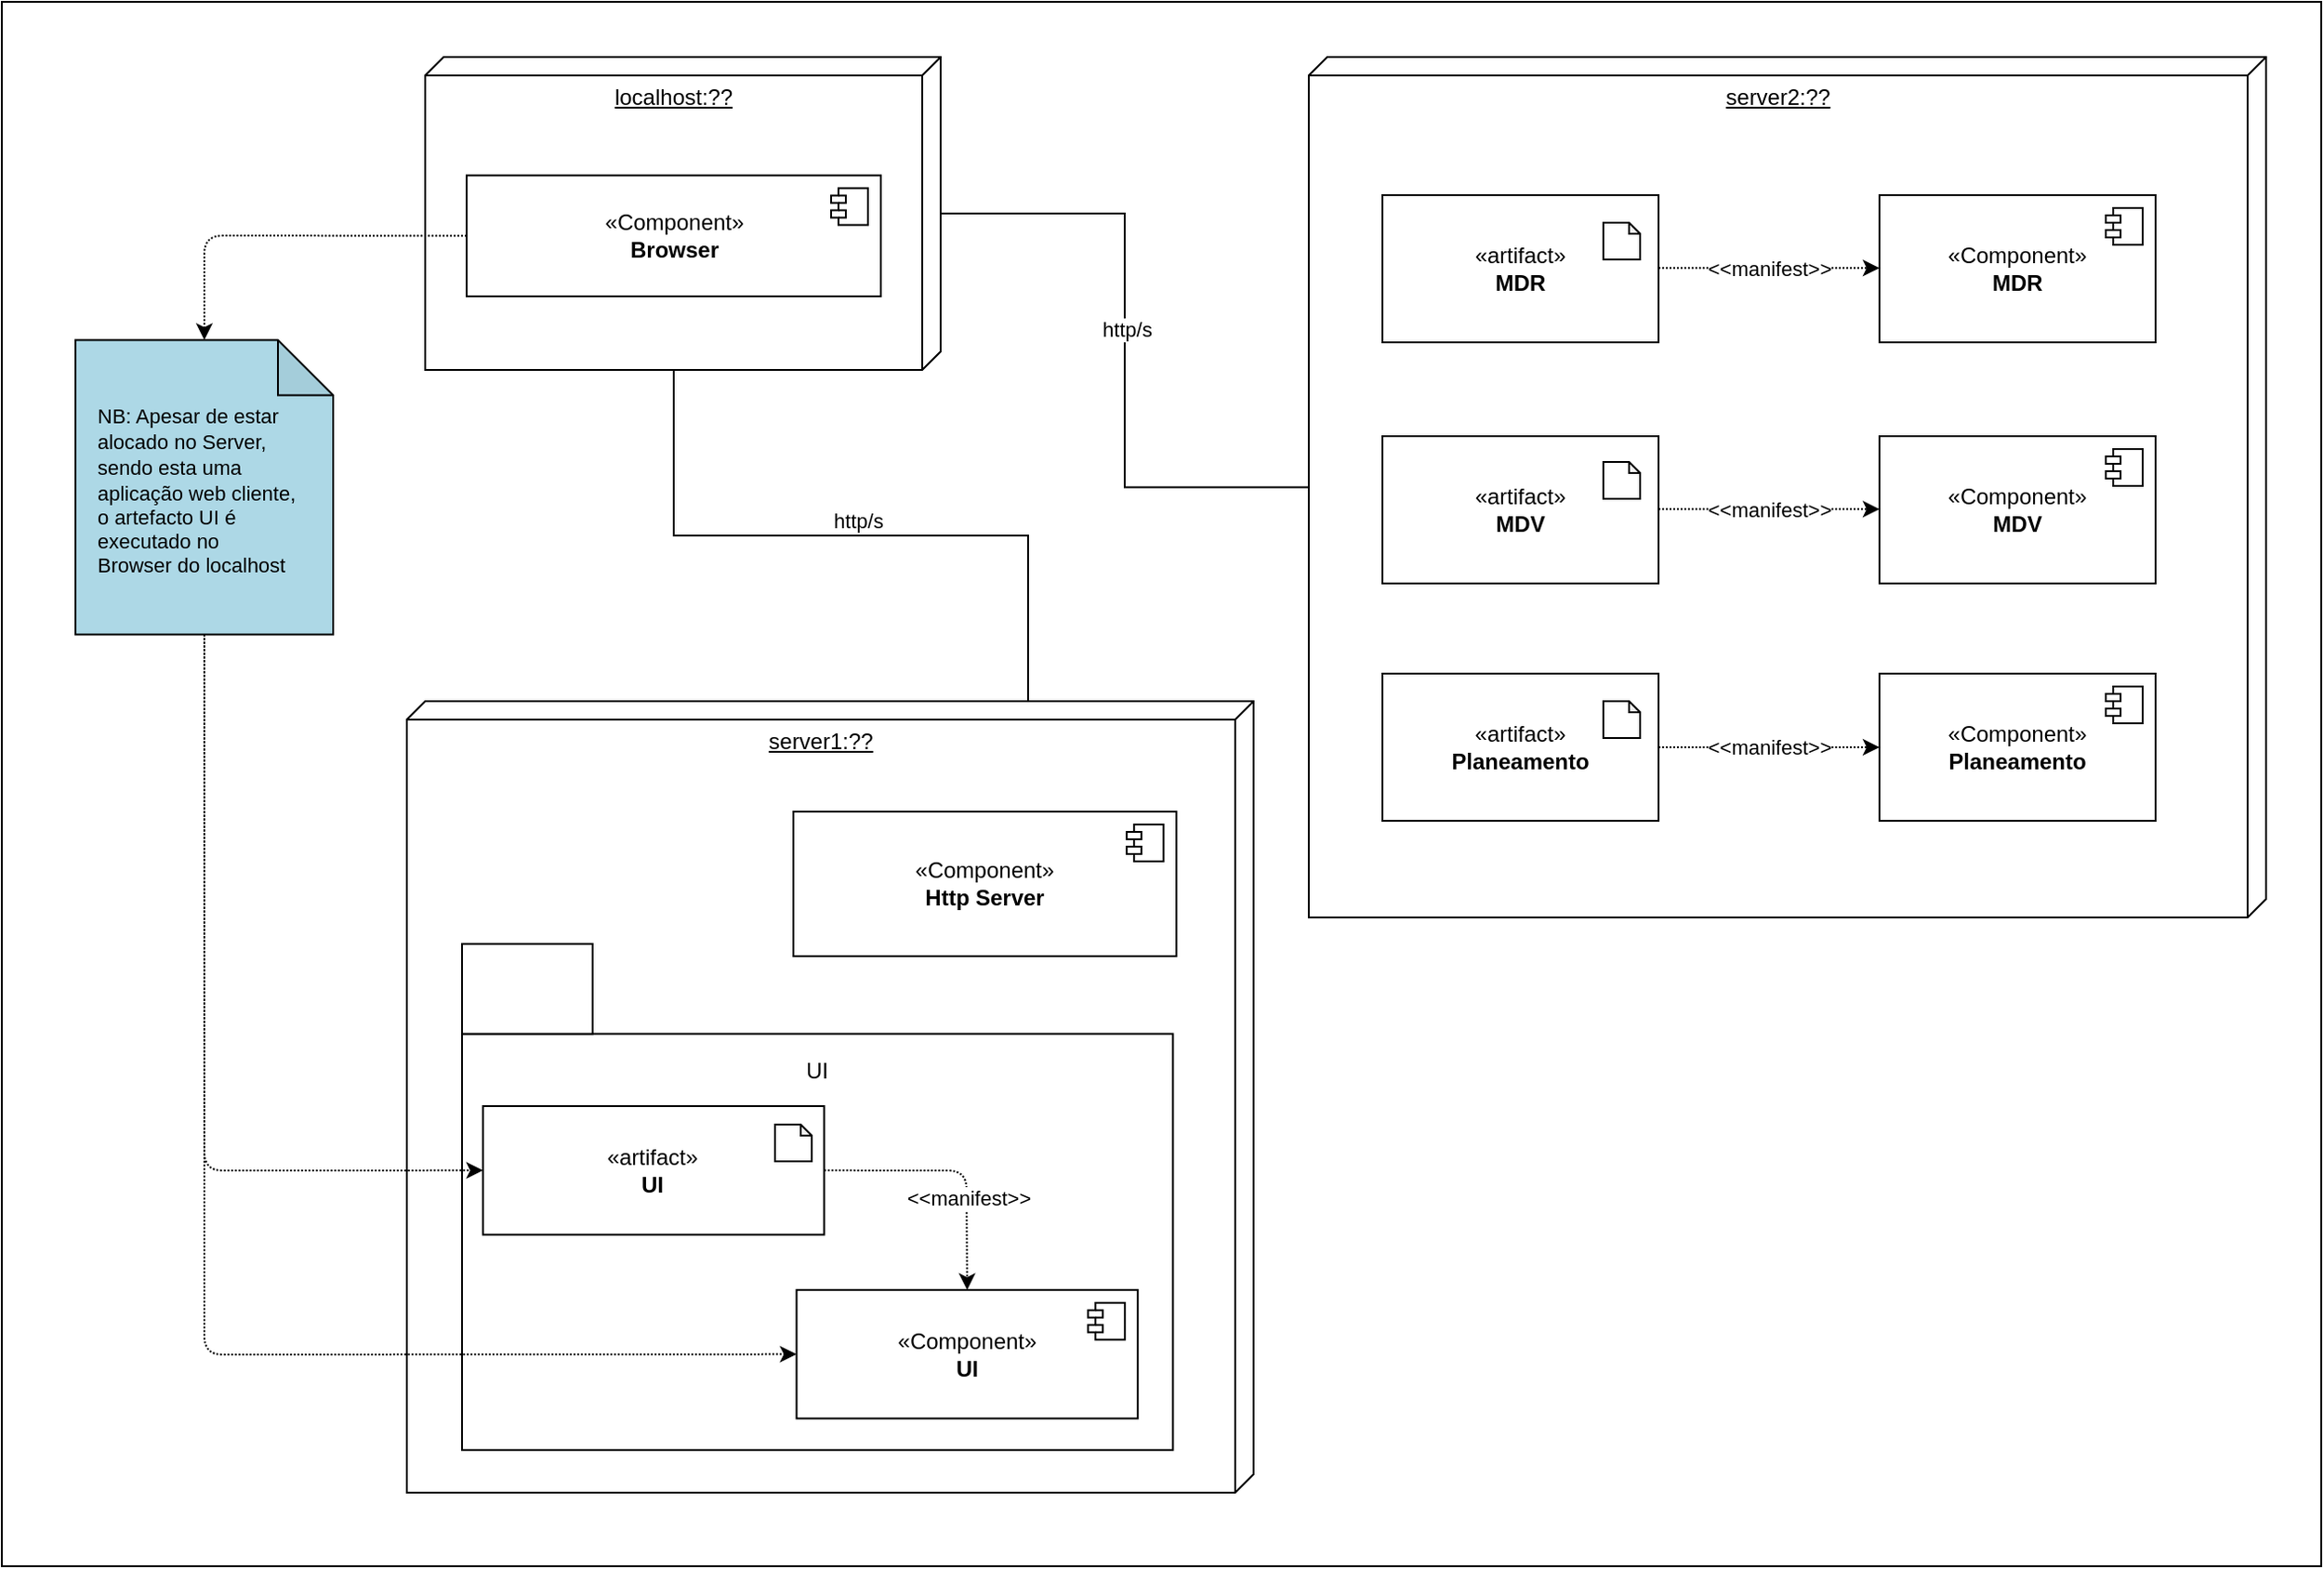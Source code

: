 <mxfile>
    <diagram name="Página-1" id="pzvfiHznno5bXRnKNaEp">
        <mxGraphModel dx="629" dy="537" grid="1" gridSize="10" guides="1" tooltips="1" connect="1" arrows="1" fold="1" page="1" pageScale="1" pageWidth="827" pageHeight="1169" math="0" shadow="0">
            <root>
                <mxCell id="0"/>
                <mxCell id="12" value="Untitled Layer" parent="0"/>
                <mxCell id="13" value="" style="rounded=0;whiteSpace=wrap;html=1;" parent="12" vertex="1">
                    <mxGeometry x="130" y="90" width="1260" height="850" as="geometry"/>
                </mxCell>
                <mxCell id="15" style="edgeStyle=orthogonalEdgeStyle;rounded=0;orthogonalLoop=1;jettySize=auto;html=1;endArrow=none;endFill=0;exitX=0;exitY=0;exitDx=0;exitDy=122.5;exitPerimeter=0;entryX=0;entryY=0;entryDx=170;entryDy=145;entryPerimeter=0;" parent="12" source="14" target="-YnxA46wmrj1UNVRkSIj-3" edge="1">
                    <mxGeometry relative="1" as="geometry">
                        <mxPoint x="430.0" y="419.998" as="sourcePoint"/>
                        <mxPoint x="480" y="330" as="targetPoint"/>
                    </mxGeometry>
                </mxCell>
                <mxCell id="16" value="http/s" style="edgeLabel;html=1;align=center;verticalAlign=middle;resizable=0;points=[];" parent="15" vertex="1" connectable="0">
                    <mxGeometry x="-0.017" y="1" relative="1" as="geometry">
                        <mxPoint y="-9" as="offset"/>
                    </mxGeometry>
                </mxCell>
                <mxCell id="25" value="" style="group" parent="12" vertex="1" connectable="0">
                    <mxGeometry x="350" y="470" width="460" height="430" as="geometry"/>
                </mxCell>
                <mxCell id="14" value="server1:??" style="verticalAlign=top;align=center;spacingTop=8;spacingLeft=2;spacingRight=12;shape=cube;size=10;direction=south;fontStyle=4;html=1;whiteSpace=wrap;" parent="25" vertex="1">
                    <mxGeometry width="460.0" height="430.0" as="geometry"/>
                </mxCell>
                <mxCell id="19" value="«Component&lt;span style=&quot;background-color: initial;&quot;&gt;»&lt;/span&gt;&lt;div&gt;&lt;b&gt;Http Server&lt;/b&gt;&lt;/div&gt;" style="html=1;dropTarget=0;whiteSpace=wrap;" parent="25" vertex="1">
                    <mxGeometry x="209.999" y="59.998" width="208.095" height="78.558" as="geometry"/>
                </mxCell>
                <mxCell id="20" value="" style="shape=module;jettyWidth=8;jettyHeight=4;" parent="19" vertex="1">
                    <mxGeometry x="1" width="20" height="20" relative="1" as="geometry">
                        <mxPoint x="-27" y="7" as="offset"/>
                    </mxGeometry>
                </mxCell>
                <mxCell id="39" value="" style="group" vertex="1" connectable="0" parent="25">
                    <mxGeometry x="30" y="30" width="386.19" height="376.85" as="geometry"/>
                </mxCell>
                <mxCell id="21" value="UI&lt;br&gt;&lt;br&gt;&lt;br&gt;&lt;br&gt;&lt;br&gt;&lt;br&gt;&lt;br&gt;&lt;br&gt;&lt;br&gt;&lt;br&gt;&lt;br&gt;&lt;br&gt;&lt;br&gt;&lt;br&gt;" style="rounded=0;whiteSpace=wrap;html=1;" parent="39" vertex="1">
                    <mxGeometry y="150.74" width="386.19" height="226.11" as="geometry"/>
                </mxCell>
                <mxCell id="24" value="" style="group" parent="39" vertex="1" connectable="0">
                    <mxGeometry width="386.19" height="376.85" as="geometry"/>
                </mxCell>
                <mxCell id="22" value="" style="rounded=0;whiteSpace=wrap;html=1;" parent="24" vertex="1">
                    <mxGeometry y="101.851" width="70.93" height="48.889" as="geometry"/>
                </mxCell>
                <mxCell id="5" value="«Component&lt;span style=&quot;background-color: initial;&quot;&gt;»&lt;/span&gt;&lt;div&gt;&lt;b&gt;UI&lt;/b&gt;&lt;/div&gt;" style="html=1;dropTarget=0;whiteSpace=wrap;" parent="39" vertex="1">
                    <mxGeometry x="181.736" y="289.881" width="185.371" height="69.841" as="geometry"/>
                </mxCell>
                <mxCell id="6" value="" style="shape=module;jettyWidth=8;jettyHeight=4;" parent="5" vertex="1">
                    <mxGeometry x="1" width="20" height="20" relative="1" as="geometry">
                        <mxPoint x="-27" y="7" as="offset"/>
                    </mxGeometry>
                </mxCell>
                <mxCell id="58" style="edgeStyle=none;html=1;exitX=1;exitY=0.5;exitDx=0;exitDy=0;entryX=0.5;entryY=0;entryDx=0;entryDy=0;dashed=1;dashPattern=1 1;" edge="1" parent="39" source="56" target="5">
                    <mxGeometry relative="1" as="geometry">
                        <Array as="points">
                            <mxPoint x="274" y="225"/>
                        </Array>
                    </mxGeometry>
                </mxCell>
                <mxCell id="59" value="&lt;span style=&quot;color: rgba(0, 0, 0, 0); font-family: monospace; font-size: 0px; text-align: start; background-color: rgb(42, 37, 47);&quot;&gt;%3CmxGraphModel%3E%3Croot%3E%3CmxCell%20id%3D%220%22%2F%3E%3CmxCell%20id%3D%221%22%20parent%3D%220%22%2F%3E%3CmxCell%20id%3D%222%22%20value%3D%22%C2%ABComponent%26lt%3Bspan%20style%3D%26quot%3Bbackground-color%3A%20initial%3B%26quot%3B%26gt%3B%C2%BB%26lt%3B%2Fspan%26gt%3B%26lt%3Bdiv%26gt%3B%26lt%3Bb%26gt%3BUI%26lt%3B%2Fb%26gt%3B%26lt%3B%2Fdiv%26gt%3B%22%20style%3D%22html%3D1%3BdropTarget%3D0%3BwhiteSpace%3Dwrap%3B%22%20vertex%3D%221%22%20parent%3D%221%22%3E%3CmxGeometry%20x%3D%22270%22%20y%3D%22809.997%22%20width%3D%22163.2%22%20height%3D%2255.413%22%20as%3D%22geometry%22%2F%3E%3C%2FmxCell%3E%3CmxCell%20id%3D%223%22%20value%3D%22%22%20style%3D%22shape%3Dmodule%3BjettyWidth%3D8%3BjettyHeight%3D4%3B%22%20vertex%3D%221%22%20parent%3D%222%22%3E%3CmxGeometry%20x%3D%221%22%20width%3D%2220%22%20height%3D%2220%22%20relative%3D%221%22%20as%3D%22geometry%22%3E%3CmxPoint%20x%3D%22-27%22%20y%3D%227%22%20as%3D%22offset%22%2F%3E%3C%2FmxGeometry%3E%3C%2FmxCell%3E%3C%2Froot%3E%3C%2FmxGraphModel%3&lt;/span&gt;&amp;lt;&amp;lt;manifest&amp;gt;&amp;gt;" style="edgeLabel;html=1;align=center;verticalAlign=middle;resizable=0;points=[];" vertex="1" connectable="0" parent="58">
                    <mxGeometry x="0.296" y="1" relative="1" as="geometry">
                        <mxPoint as="offset"/>
                    </mxGeometry>
                </mxCell>
                <mxCell id="56" value="«artifact&lt;span style=&quot;background-color: initial;&quot;&gt;»&lt;/span&gt;&lt;div&gt;&lt;b&gt;UI&lt;/b&gt;&lt;/div&gt;" style="html=1;dropTarget=0;whiteSpace=wrap;" vertex="1" parent="39">
                    <mxGeometry x="11.359" y="189.999" width="185.371" height="69.841" as="geometry"/>
                </mxCell>
                <mxCell id="65" value="&lt;span style=&quot;color: rgba(0, 0, 0, 0); font-family: monospace; font-size: 0px; text-align: start;&quot;&gt;%3CmxGraphModel%3E%3Croot%3E%3CmxCell%20id%3D%220%22%2F%3E%3CmxCell%20id%3D%221%22%20parent%3D%220%22%2F%3E%3CmxCell%20id%3D%222%22%20value%3D%22%22%20style%3D%22shape%3Dnote%3BwhiteSpace%3Dwrap%3Bhtml%3D1%3BbackgroundOutline%3D1%3BdarkOpacity%3D0.05%3BjettyWidth%3D8%3BjettyHeight%3D4%3Bsize%3D6%3B%22%20vertex%3D%221%22%20parent%3D%221%22%3E%3CmxGeometry%20x%3D%22280%22%20y%3D%22690%22%20width%3D%2220%22%20height%3D%2220%22%20as%3D%22geometry%22%2F%3E%3C%2FmxCell%3E%3C%2Froot%3E%3C%2FmxGraphModel%3E&lt;/span&gt;" style="shape=note;whiteSpace=wrap;html=1;backgroundOutline=1;darkOpacity=0.05;jettyWidth=8;jettyHeight=4;size=6;" vertex="1" parent="39">
                    <mxGeometry x="170" y="200" width="20" height="20" as="geometry"/>
                </mxCell>
                <mxCell id="1" parent="0"/>
                <mxCell id="-YnxA46wmrj1UNVRkSIj-14" style="edgeStyle=orthogonalEdgeStyle;rounded=0;orthogonalLoop=1;jettySize=auto;html=1;endArrow=none;endFill=0;" parent="1" source="-YnxA46wmrj1UNVRkSIj-3" target="-YnxA46wmrj1UNVRkSIj-2" edge="1">
                    <mxGeometry relative="1" as="geometry"/>
                </mxCell>
                <mxCell id="-YnxA46wmrj1UNVRkSIj-22" value="http/s" style="edgeLabel;html=1;align=center;verticalAlign=middle;resizable=0;points=[];" parent="-YnxA46wmrj1UNVRkSIj-14" vertex="1" connectable="0">
                    <mxGeometry x="-0.017" y="1" relative="1" as="geometry">
                        <mxPoint y="-9" as="offset"/>
                    </mxGeometry>
                </mxCell>
                <mxCell id="26" value="" style="group" parent="1" vertex="1" connectable="0">
                    <mxGeometry x="840" y="120" width="520" height="467.5" as="geometry"/>
                </mxCell>
                <mxCell id="-YnxA46wmrj1UNVRkSIj-2" value="server2:??" style="verticalAlign=top;align=center;spacingTop=8;spacingLeft=2;spacingRight=12;shape=cube;size=10;direction=south;fontStyle=4;html=1;whiteSpace=wrap;" parent="26" vertex="1">
                    <mxGeometry width="520" height="467.5" as="geometry"/>
                </mxCell>
                <mxCell id="2" value="«Component&lt;span style=&quot;background-color: initial;&quot;&gt;»&lt;/span&gt;&lt;div&gt;&lt;b&gt;MDR&lt;/b&gt;&lt;/div&gt;" style="html=1;dropTarget=0;whiteSpace=wrap;" parent="26" vertex="1">
                    <mxGeometry x="310" y="75" width="150" height="80" as="geometry"/>
                </mxCell>
                <mxCell id="3" value="" style="shape=module;jettyWidth=8;jettyHeight=4;" parent="2" vertex="1">
                    <mxGeometry x="1" width="20" height="20" relative="1" as="geometry">
                        <mxPoint x="-27" y="7" as="offset"/>
                    </mxGeometry>
                </mxCell>
                <mxCell id="7" value="«Component&lt;span style=&quot;background-color: initial;&quot;&gt;»&lt;/span&gt;&lt;div&gt;&lt;b&gt;MDV&lt;/b&gt;&lt;/div&gt;" style="html=1;dropTarget=0;whiteSpace=wrap;" parent="26" vertex="1">
                    <mxGeometry x="310" y="206" width="150" height="80" as="geometry"/>
                </mxCell>
                <mxCell id="8" value="" style="shape=module;jettyWidth=8;jettyHeight=4;" parent="7" vertex="1">
                    <mxGeometry x="1" width="20" height="20" relative="1" as="geometry">
                        <mxPoint x="-27" y="7" as="offset"/>
                    </mxGeometry>
                </mxCell>
                <mxCell id="9" value="«Component&lt;span style=&quot;background-color: initial;&quot;&gt;»&lt;/span&gt;&lt;div&gt;&lt;b&gt;Planeamento&lt;/b&gt;&lt;/div&gt;" style="html=1;dropTarget=0;whiteSpace=wrap;" parent="26" vertex="1">
                    <mxGeometry x="310" y="335" width="150" height="80" as="geometry"/>
                </mxCell>
                <mxCell id="10" value="" style="shape=module;jettyWidth=8;jettyHeight=4;" parent="9" vertex="1">
                    <mxGeometry x="1" width="20" height="20" relative="1" as="geometry">
                        <mxPoint x="-27" y="7" as="offset"/>
                    </mxGeometry>
                </mxCell>
                <mxCell id="28" value="«artifact&lt;span style=&quot;background-color: initial;&quot;&gt;»&lt;/span&gt;&lt;div&gt;&lt;b&gt;MDR&lt;/b&gt;&lt;/div&gt;" style="html=1;dropTarget=0;whiteSpace=wrap;" vertex="1" parent="26">
                    <mxGeometry x="40" y="75" width="150" height="80" as="geometry"/>
                </mxCell>
                <mxCell id="32" value="«artifact&lt;span style=&quot;background-color: initial;&quot;&gt;»&lt;/span&gt;&lt;div&gt;&lt;b&gt;MDV&lt;/b&gt;&lt;/div&gt;" style="html=1;dropTarget=0;whiteSpace=wrap;" vertex="1" parent="26">
                    <mxGeometry x="40" y="206" width="150" height="80" as="geometry"/>
                </mxCell>
                <mxCell id="34" value="«artifact&lt;span style=&quot;background-color: initial;&quot;&gt;»&lt;/span&gt;&lt;div&gt;&lt;b&gt;Planeamento&lt;/b&gt;&lt;/div&gt;" style="html=1;dropTarget=0;whiteSpace=wrap;" vertex="1" parent="26">
                    <mxGeometry x="40" y="335" width="150" height="80" as="geometry"/>
                </mxCell>
                <mxCell id="66" value="&lt;span style=&quot;color: rgba(0, 0, 0, 0); font-family: monospace; font-size: 0px; text-align: start;&quot;&gt;%3CmxGraphModel%3E%3Croot%3E%3CmxCell%20id%3D%220%22%2F%3E%3CmxCell%20id%3D%221%22%20parent%3D%220%22%2F%3E%3CmxCell%20id%3D%222%22%20value%3D%22%22%20style%3D%22shape%3Dnote%3BwhiteSpace%3Dwrap%3Bhtml%3D1%3BbackgroundOutline%3D1%3BdarkOpacity%3D0.05%3BjettyWidth%3D8%3BjettyHeight%3D4%3Bsize%3D6%3B%22%20vertex%3D%221%22%20parent%3D%221%22%3E%3CmxGeometry%20x%3D%22280%22%20y%3D%22690%22%20width%3D%2220%22%20height%3D%2220%22%20as%3D%22geometry%22%2F%3E%3C%2FmxCell%3E%3C%2Froot%3E%3C%2FmxGraphModel%3E&lt;/span&gt;" style="shape=note;whiteSpace=wrap;html=1;backgroundOutline=1;darkOpacity=0.05;jettyWidth=8;jettyHeight=4;size=6;" vertex="1" parent="26">
                    <mxGeometry x="160" y="350" width="20" height="20" as="geometry"/>
                </mxCell>
                <mxCell id="67" value="&lt;span style=&quot;color: rgba(0, 0, 0, 0); font-family: monospace; font-size: 0px; text-align: start;&quot;&gt;%3CmxGraphModel%3E%3Croot%3E%3CmxCell%20id%3D%220%22%2F%3E%3CmxCell%20id%3D%221%22%20parent%3D%220%22%2F%3E%3CmxCell%20id%3D%222%22%20value%3D%22%22%20style%3D%22shape%3Dnote%3BwhiteSpace%3Dwrap%3Bhtml%3D1%3BbackgroundOutline%3D1%3BdarkOpacity%3D0.05%3BjettyWidth%3D8%3BjettyHeight%3D4%3Bsize%3D6%3B%22%20vertex%3D%221%22%20parent%3D%221%22%3E%3CmxGeometry%20x%3D%22280%22%20y%3D%22690%22%20width%3D%2220%22%20height%3D%2220%22%20as%3D%22geometry%22%2F%3E%3C%2FmxCell%3E%3C%2Froot%3E%3C%2FmxGraphModel%3E&lt;/span&gt;" style="shape=note;whiteSpace=wrap;html=1;backgroundOutline=1;darkOpacity=0.05;jettyWidth=8;jettyHeight=4;size=6;" vertex="1" parent="26">
                    <mxGeometry x="160" y="220" width="20" height="20" as="geometry"/>
                </mxCell>
                <mxCell id="69" value="&lt;span style=&quot;color: rgba(0, 0, 0, 0); font-family: monospace; font-size: 0px; text-align: start;&quot;&gt;%3CmxGraphModel%3E%3Croot%3E%3CmxCell%20id%3D%220%22%2F%3E%3CmxCell%20id%3D%221%22%20parent%3D%220%22%2F%3E%3CmxCell%20id%3D%222%22%20value%3D%22%22%20style%3D%22shape%3Dnote%3BwhiteSpace%3Dwrap%3Bhtml%3D1%3BbackgroundOutline%3D1%3BdarkOpacity%3D0.05%3BjettyWidth%3D8%3BjettyHeight%3D4%3Bsize%3D6%3B%22%20vertex%3D%221%22%20parent%3D%221%22%3E%3CmxGeometry%20x%3D%22280%22%20y%3D%22690%22%20width%3D%2220%22%20height%3D%2220%22%20as%3D%22geometry%22%2F%3E%3C%2FmxCell%3E%3C%2Froot%3E%3C%2FmxGraphModel%3E&lt;/span&gt;" style="shape=note;whiteSpace=wrap;html=1;backgroundOutline=1;darkOpacity=0.05;jettyWidth=8;jettyHeight=4;size=6;" vertex="1" parent="26">
                    <mxGeometry x="160" y="90" width="20" height="20" as="geometry"/>
                </mxCell>
                <mxCell id="82" style="edgeStyle=none;html=1;exitX=1;exitY=0.5;exitDx=0;exitDy=0;entryX=0;entryY=0.5;entryDx=0;entryDy=0;dashed=1;dashPattern=1 1;" edge="1" parent="26" source="34" target="9">
                    <mxGeometry relative="1" as="geometry">
                        <mxPoint x="190.0" y="369.999" as="sourcePoint"/>
                        <mxPoint x="267.692" y="434.961" as="targetPoint"/>
                        <Array as="points">
                            <mxPoint x="220" y="375"/>
                        </Array>
                    </mxGeometry>
                </mxCell>
                <mxCell id="83" value="&lt;span style=&quot;color: rgba(0, 0, 0, 0); font-family: monospace; font-size: 0px; text-align: start; background-color: rgb(42, 37, 47);&quot;&gt;%3CmxGraphModel%3E%3Croot%3E%3CmxCell%20id%3D%220%22%2F%3E%3CmxCell%20id%3D%221%22%20parent%3D%220%22%2F%3E%3CmxCell%20id%3D%222%22%20value%3D%22%C2%ABComponent%26lt%3Bspan%20style%3D%26quot%3Bbackground-color%3A%20initial%3B%26quot%3B%26gt%3B%C2%BB%26lt%3B%2Fspan%26gt%3B%26lt%3Bdiv%26gt%3B%26lt%3Bb%26gt%3BUI%26lt%3B%2Fb%26gt%3B%26lt%3B%2Fdiv%26gt%3B%22%20style%3D%22html%3D1%3BdropTarget%3D0%3BwhiteSpace%3Dwrap%3B%22%20vertex%3D%221%22%20parent%3D%221%22%3E%3CmxGeometry%20x%3D%22270%22%20y%3D%22809.997%22%20width%3D%22163.2%22%20height%3D%2255.413%22%20as%3D%22geometry%22%2F%3E%3C%2FmxCell%3E%3CmxCell%20id%3D%223%22%20value%3D%22%22%20style%3D%22shape%3Dmodule%3BjettyWidth%3D8%3BjettyHeight%3D4%3B%22%20vertex%3D%221%22%20parent%3D%222%22%3E%3CmxGeometry%20x%3D%221%22%20width%3D%2220%22%20height%3D%2220%22%20relative%3D%221%22%20as%3D%22geometry%22%3E%3CmxPoint%20x%3D%22-27%22%20y%3D%227%22%20as%3D%22offset%22%2F%3E%3C%2FmxGeometry%3E%3C%2FmxCell%3E%3C%2Froot%3E%3C%2FmxGraphModel%3&lt;/span&gt;&amp;lt;&amp;lt;manifest&amp;gt;&amp;gt;" style="edgeLabel;html=1;align=center;verticalAlign=middle;resizable=0;points=[];" vertex="1" connectable="0" parent="82">
                    <mxGeometry x="0.296" y="1" relative="1" as="geometry">
                        <mxPoint x="-18" y="1" as="offset"/>
                    </mxGeometry>
                </mxCell>
                <mxCell id="84" style="edgeStyle=none;html=1;exitX=1;exitY=0.5;exitDx=0;exitDy=0;entryX=0;entryY=0.5;entryDx=0;entryDy=0;dashed=1;dashPattern=1 1;" edge="1" parent="26">
                    <mxGeometry relative="1" as="geometry">
                        <mxPoint x="190.0" y="245.66" as="sourcePoint"/>
                        <mxPoint x="310.0" y="245.66" as="targetPoint"/>
                        <Array as="points">
                            <mxPoint x="220" y="245.66"/>
                        </Array>
                    </mxGeometry>
                </mxCell>
                <mxCell id="85" value="&lt;span style=&quot;color: rgba(0, 0, 0, 0); font-family: monospace; font-size: 0px; text-align: start; background-color: rgb(42, 37, 47);&quot;&gt;%3CmxGraphModel%3E%3Croot%3E%3CmxCell%20id%3D%220%22%2F%3E%3CmxCell%20id%3D%221%22%20parent%3D%220%22%2F%3E%3CmxCell%20id%3D%222%22%20value%3D%22%C2%ABComponent%26lt%3Bspan%20style%3D%26quot%3Bbackground-color%3A%20initial%3B%26quot%3B%26gt%3B%C2%BB%26lt%3B%2Fspan%26gt%3B%26lt%3Bdiv%26gt%3B%26lt%3Bb%26gt%3BUI%26lt%3B%2Fb%26gt%3B%26lt%3B%2Fdiv%26gt%3B%22%20style%3D%22html%3D1%3BdropTarget%3D0%3BwhiteSpace%3Dwrap%3B%22%20vertex%3D%221%22%20parent%3D%221%22%3E%3CmxGeometry%20x%3D%22270%22%20y%3D%22809.997%22%20width%3D%22163.2%22%20height%3D%2255.413%22%20as%3D%22geometry%22%2F%3E%3C%2FmxCell%3E%3CmxCell%20id%3D%223%22%20value%3D%22%22%20style%3D%22shape%3Dmodule%3BjettyWidth%3D8%3BjettyHeight%3D4%3B%22%20vertex%3D%221%22%20parent%3D%222%22%3E%3CmxGeometry%20x%3D%221%22%20width%3D%2220%22%20height%3D%2220%22%20relative%3D%221%22%20as%3D%22geometry%22%3E%3CmxPoint%20x%3D%22-27%22%20y%3D%227%22%20as%3D%22offset%22%2F%3E%3C%2FmxGeometry%3E%3C%2FmxCell%3E%3C%2Froot%3E%3C%2FmxGraphModel%3&lt;/span&gt;&amp;lt;&amp;lt;manifest&amp;gt;&amp;gt;" style="edgeLabel;html=1;align=center;verticalAlign=middle;resizable=0;points=[];" vertex="1" connectable="0" parent="84">
                    <mxGeometry x="0.296" y="1" relative="1" as="geometry">
                        <mxPoint x="-18" y="1" as="offset"/>
                    </mxGeometry>
                </mxCell>
                <mxCell id="86" style="edgeStyle=none;html=1;exitX=1;exitY=0.5;exitDx=0;exitDy=0;entryX=0;entryY=0.5;entryDx=0;entryDy=0;dashed=1;dashPattern=1 1;" edge="1" parent="26">
                    <mxGeometry relative="1" as="geometry">
                        <mxPoint x="190.0" y="114.66" as="sourcePoint"/>
                        <mxPoint x="310.0" y="114.66" as="targetPoint"/>
                        <Array as="points">
                            <mxPoint x="220" y="114.66"/>
                        </Array>
                    </mxGeometry>
                </mxCell>
                <mxCell id="87" value="&lt;span style=&quot;color: rgba(0, 0, 0, 0); font-family: monospace; font-size: 0px; text-align: start; background-color: rgb(42, 37, 47);&quot;&gt;%3CmxGraphModel%3E%3Croot%3E%3CmxCell%20id%3D%220%22%2F%3E%3CmxCell%20id%3D%221%22%20parent%3D%220%22%2F%3E%3CmxCell%20id%3D%222%22%20value%3D%22%C2%ABComponent%26lt%3Bspan%20style%3D%26quot%3Bbackground-color%3A%20initial%3B%26quot%3B%26gt%3B%C2%BB%26lt%3B%2Fspan%26gt%3B%26lt%3Bdiv%26gt%3B%26lt%3Bb%26gt%3BUI%26lt%3B%2Fb%26gt%3B%26lt%3B%2Fdiv%26gt%3B%22%20style%3D%22html%3D1%3BdropTarget%3D0%3BwhiteSpace%3Dwrap%3B%22%20vertex%3D%221%22%20parent%3D%221%22%3E%3CmxGeometry%20x%3D%22270%22%20y%3D%22809.997%22%20width%3D%22163.2%22%20height%3D%2255.413%22%20as%3D%22geometry%22%2F%3E%3C%2FmxCell%3E%3CmxCell%20id%3D%223%22%20value%3D%22%22%20style%3D%22shape%3Dmodule%3BjettyWidth%3D8%3BjettyHeight%3D4%3B%22%20vertex%3D%221%22%20parent%3D%222%22%3E%3CmxGeometry%20x%3D%221%22%20width%3D%2220%22%20height%3D%2220%22%20relative%3D%221%22%20as%3D%22geometry%22%3E%3CmxPoint%20x%3D%22-27%22%20y%3D%227%22%20as%3D%22offset%22%2F%3E%3C%2FmxGeometry%3E%3C%2FmxCell%3E%3C%2Froot%3E%3C%2FmxGraphModel%3&lt;/span&gt;&amp;lt;&amp;lt;manifest&amp;gt;&amp;gt;" style="edgeLabel;html=1;align=center;verticalAlign=middle;resizable=0;points=[];" vertex="1" connectable="0" parent="86">
                    <mxGeometry x="0.296" y="1" relative="1" as="geometry">
                        <mxPoint x="-18" y="1" as="offset"/>
                    </mxGeometry>
                </mxCell>
                <mxCell id="27" value="" style="group" parent="1" vertex="1" connectable="0">
                    <mxGeometry x="360" y="120" width="280" height="210" as="geometry"/>
                </mxCell>
                <mxCell id="-YnxA46wmrj1UNVRkSIj-3" value="localhost:??" style="verticalAlign=top;align=center;spacingTop=8;spacingLeft=2;spacingRight=12;shape=cube;size=10;direction=south;fontStyle=4;html=1;whiteSpace=wrap;" parent="27" vertex="1">
                    <mxGeometry width="280" height="170" as="geometry"/>
                </mxCell>
                <mxCell id="-YnxA46wmrj1UNVRkSIj-9" value="«Component&lt;span style=&quot;background-color: initial;&quot;&gt;»&lt;/span&gt;&lt;div&gt;&lt;b&gt;Browser&lt;/b&gt;&lt;/div&gt;" style="html=1;dropTarget=0;whiteSpace=wrap;" parent="27" vertex="1">
                    <mxGeometry x="22.5" y="64.29" width="225" height="65.71" as="geometry"/>
                </mxCell>
                <mxCell id="-YnxA46wmrj1UNVRkSIj-10" value="" style="shape=module;jettyWidth=8;jettyHeight=4;" parent="-YnxA46wmrj1UNVRkSIj-9" vertex="1">
                    <mxGeometry x="1" width="20" height="20" relative="1" as="geometry">
                        <mxPoint x="-27" y="7" as="offset"/>
                    </mxGeometry>
                </mxCell>
                <mxCell id="74" style="edgeStyle=none;html=1;exitX=0.5;exitY=1;exitDx=0;exitDy=0;exitPerimeter=0;entryX=0;entryY=0.5;entryDx=0;entryDy=0;dashed=1;dashPattern=1 1;" edge="1" parent="1" source="72" target="56">
                    <mxGeometry relative="1" as="geometry">
                        <Array as="points">
                            <mxPoint x="240" y="725"/>
                        </Array>
                    </mxGeometry>
                </mxCell>
                <mxCell id="75" style="edgeStyle=none;html=1;exitX=0.5;exitY=1;exitDx=0;exitDy=0;exitPerimeter=0;entryX=0;entryY=0.5;entryDx=0;entryDy=0;dashed=1;dashPattern=1 1;" edge="1" parent="1" source="72" target="5">
                    <mxGeometry relative="1" as="geometry">
                        <Array as="points">
                            <mxPoint x="240" y="825"/>
                        </Array>
                    </mxGeometry>
                </mxCell>
                <mxCell id="72" value="" style="shape=note;whiteSpace=wrap;html=1;backgroundOutline=1;darkOpacity=0.05;fillColor=lightblue" vertex="1" parent="1">
                    <mxGeometry x="170" y="273.75" width="140" height="160" as="geometry"/>
                </mxCell>
                <mxCell id="73" style="edgeStyle=none;html=1;exitX=0;exitY=0.5;exitDx=0;exitDy=0;entryX=0.5;entryY=0;entryDx=0;entryDy=0;entryPerimeter=0;dashed=1;dashPattern=1 1;" edge="1" parent="1" source="-YnxA46wmrj1UNVRkSIj-9" target="72">
                    <mxGeometry relative="1" as="geometry">
                        <Array as="points">
                            <mxPoint x="240" y="217"/>
                        </Array>
                    </mxGeometry>
                </mxCell>
                <mxCell id="76" value="&lt;font style=&quot;font-size: 11px;&quot;&gt;NB: Apesar de estar &lt;br&gt;alocado no Server, &lt;br&gt;sendo esta uma&lt;br&gt;&lt;/font&gt;&lt;div style=&quot;font-size: 11px;&quot;&gt;&lt;span style=&quot;background-color: initial;&quot;&gt;&lt;font style=&quot;font-size: 11px;&quot;&gt;aplicação web cliente,&amp;nbsp;&lt;/font&gt;&lt;/span&gt;&lt;/div&gt;&lt;div style=&quot;font-size: 11px;&quot;&gt;&lt;font style=&quot;font-size: 11px;&quot;&gt;&lt;span style=&quot;background-color: initial;&quot;&gt;o&amp;nbsp;&lt;/span&gt;&lt;span style=&quot;background-color: initial;&quot;&gt;artefacto UI é&amp;nbsp;&lt;/span&gt;&lt;/font&gt;&lt;/div&gt;&lt;div style=&quot;font-size: 11px;&quot;&gt;&lt;span style=&quot;background-color: initial;&quot;&gt;&lt;font style=&quot;font-size: 11px;&quot;&gt;executado no&lt;/font&gt;&lt;/span&gt;&lt;/div&gt;&lt;div style=&quot;font-size: 11px;&quot;&gt;&lt;font style=&quot;font-size: 11px;&quot;&gt;Browser do localhost&lt;/font&gt;&lt;/div&gt;" style="text;html=1;align=left;verticalAlign=middle;resizable=0;points=[];autosize=1;strokeColor=none;fillColor=none;" vertex="1" parent="1">
                    <mxGeometry x="180" y="300" width="130" height="110" as="geometry"/>
                </mxCell>
            </root>
        </mxGraphModel>
    </diagram>
</mxfile>